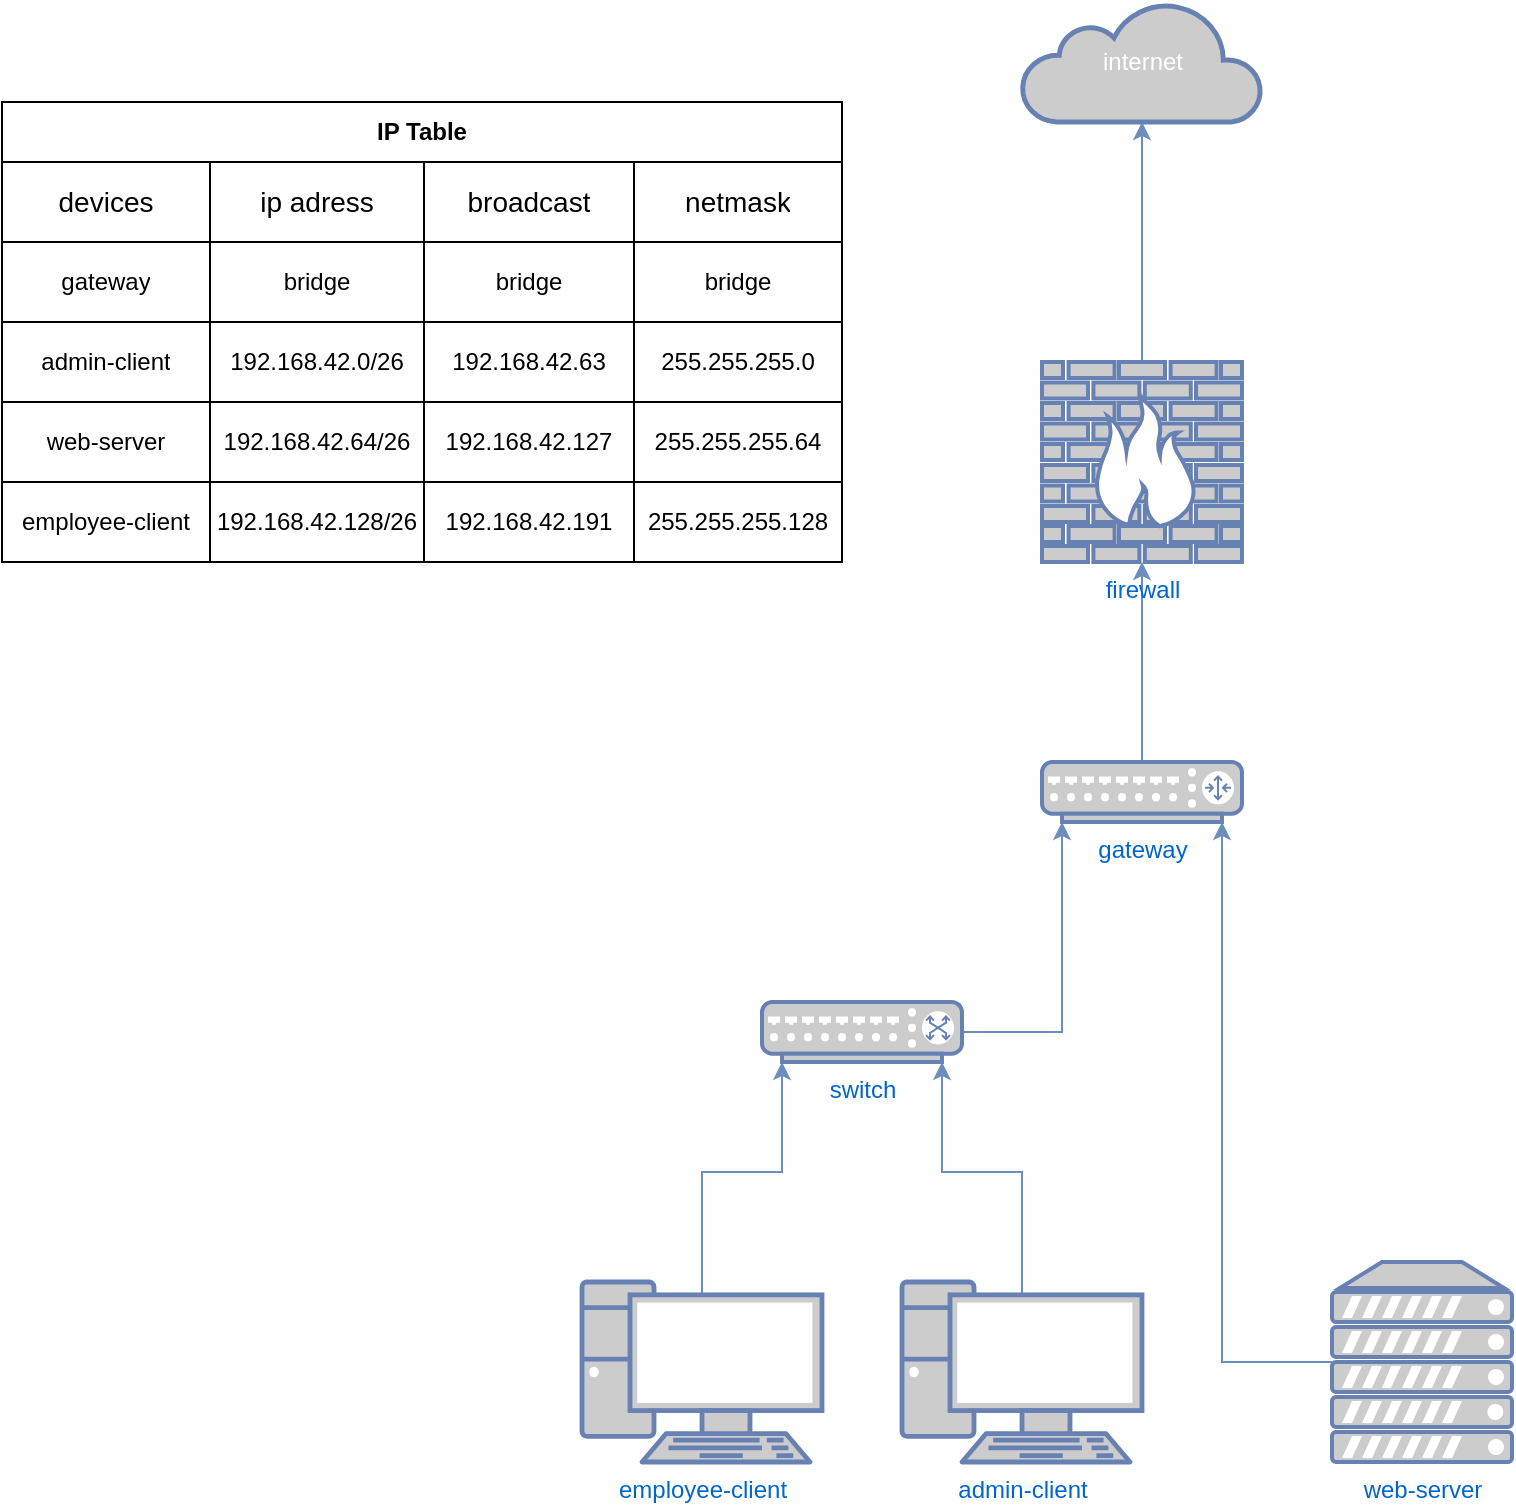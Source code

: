 <mxfile version="13.8.8" type="device"><diagram id="rIlubEMIgpJO_0RQNCYM" name="Page-1"><mxGraphModel dx="1422" dy="762" grid="1" gridSize="10" guides="1" tooltips="1" connect="1" arrows="1" fold="1" page="1" pageScale="1" pageWidth="827" pageHeight="1169" math="0" shadow="0"><root><mxCell id="0"/><mxCell id="1" parent="0"/><mxCell id="qu6s_FC9_fvxd9i89Suj-11" style="edgeStyle=orthogonalEdgeStyle;rounded=0;orthogonalLoop=1;jettySize=auto;html=1;exitX=0.5;exitY=0.07;exitDx=0;exitDy=0;exitPerimeter=0;entryX=0.1;entryY=1;entryDx=0;entryDy=0;entryPerimeter=0;fillColor=#dae8fc;strokeColor=#6c8ebf;" edge="1" parent="1" source="qu6s_FC9_fvxd9i89Suj-4" target="qu6s_FC9_fvxd9i89Suj-8"><mxGeometry relative="1" as="geometry"><mxPoint x="490" y="670" as="targetPoint"/></mxGeometry></mxCell><object label="employee-client&lt;br&gt;" id="qu6s_FC9_fvxd9i89Suj-4"><mxCell style="fontColor=#0066CC;verticalAlign=top;verticalLabelPosition=bottom;labelPosition=center;align=center;html=1;outlineConnect=0;fillColor=#CCCCCC;strokeColor=#6881B3;gradientColor=none;gradientDirection=north;strokeWidth=2;shape=mxgraph.networks.pc;" vertex="1" parent="1"><mxGeometry x="350" y="770" width="120" height="90" as="geometry"/></mxCell></object><mxCell id="qu6s_FC9_fvxd9i89Suj-12" style="edgeStyle=orthogonalEdgeStyle;rounded=0;orthogonalLoop=1;jettySize=auto;html=1;entryX=0.9;entryY=1;entryDx=0;entryDy=0;entryPerimeter=0;fillColor=#dae8fc;strokeColor=#6c8ebf;exitX=0.5;exitY=0.07;exitDx=0;exitDy=0;exitPerimeter=0;" edge="1" parent="1" source="qu6s_FC9_fvxd9i89Suj-13" target="qu6s_FC9_fvxd9i89Suj-8"><mxGeometry relative="1" as="geometry"><mxPoint x="560" y="660" as="targetPoint"/><mxPoint x="555" y="770" as="sourcePoint"/></mxGeometry></mxCell><mxCell id="qu6s_FC9_fvxd9i89Suj-22" style="edgeStyle=orthogonalEdgeStyle;rounded=0;orthogonalLoop=1;jettySize=auto;html=1;entryX=0.1;entryY=1;entryDx=0;entryDy=0;entryPerimeter=0;fillColor=#dae8fc;strokeColor=#6c8ebf;" edge="1" parent="1" source="qu6s_FC9_fvxd9i89Suj-8" target="qu6s_FC9_fvxd9i89Suj-21"><mxGeometry relative="1" as="geometry"/></mxCell><mxCell id="qu6s_FC9_fvxd9i89Suj-8" value="switch" style="fontColor=#0066CC;verticalAlign=top;verticalLabelPosition=bottom;labelPosition=center;align=center;html=1;outlineConnect=0;fillColor=#CCCCCC;strokeColor=#6881B3;gradientColor=none;gradientDirection=north;strokeWidth=2;shape=mxgraph.networks.switch;" vertex="1" parent="1"><mxGeometry x="440" y="630" width="100" height="30" as="geometry"/></mxCell><object label="admin-client" id="qu6s_FC9_fvxd9i89Suj-13"><mxCell style="fontColor=#0066CC;verticalAlign=top;verticalLabelPosition=bottom;labelPosition=center;align=center;html=1;outlineConnect=0;fillColor=#CCCCCC;strokeColor=#6881B3;gradientColor=none;gradientDirection=north;strokeWidth=2;shape=mxgraph.networks.pc;" vertex="1" parent="1"><mxGeometry x="510" y="770" width="120" height="90" as="geometry"/></mxCell></object><mxCell id="qu6s_FC9_fvxd9i89Suj-16" style="edgeStyle=orthogonalEdgeStyle;rounded=0;orthogonalLoop=1;jettySize=auto;html=1;entryX=0.9;entryY=1;entryDx=0;entryDy=0;entryPerimeter=0;fillColor=#dae8fc;strokeColor=#6c8ebf;" edge="1" parent="1" source="qu6s_FC9_fvxd9i89Suj-14" target="qu6s_FC9_fvxd9i89Suj-21"><mxGeometry relative="1" as="geometry"><mxPoint x="770" y="665" as="targetPoint"/></mxGeometry></mxCell><mxCell id="qu6s_FC9_fvxd9i89Suj-14" value="web-server" style="fontColor=#0066CC;verticalAlign=top;verticalLabelPosition=bottom;labelPosition=center;align=center;html=1;outlineConnect=0;fillColor=#CCCCCC;strokeColor=#6881B3;gradientColor=none;gradientDirection=north;strokeWidth=2;shape=mxgraph.networks.server;" vertex="1" parent="1"><mxGeometry x="725" y="760" width="90" height="100" as="geometry"/></mxCell><mxCell id="qu6s_FC9_fvxd9i89Suj-25" style="edgeStyle=orthogonalEdgeStyle;rounded=0;orthogonalLoop=1;jettySize=auto;html=1;fillColor=#dae8fc;strokeColor=#6c8ebf;" edge="1" parent="1" source="qu6s_FC9_fvxd9i89Suj-21" target="qu6s_FC9_fvxd9i89Suj-23"><mxGeometry relative="1" as="geometry"/></mxCell><mxCell id="qu6s_FC9_fvxd9i89Suj-21" value="gateway" style="fontColor=#0066CC;verticalAlign=top;verticalLabelPosition=bottom;labelPosition=center;align=center;html=1;outlineConnect=0;fillColor=#CCCCCC;strokeColor=#6881B3;gradientColor=none;gradientDirection=north;strokeWidth=2;shape=mxgraph.networks.router;" vertex="1" parent="1"><mxGeometry x="580" y="510" width="100" height="30" as="geometry"/></mxCell><mxCell id="qu6s_FC9_fvxd9i89Suj-30" style="edgeStyle=orthogonalEdgeStyle;rounded=0;orthogonalLoop=1;jettySize=auto;html=1;entryX=0.5;entryY=1;entryDx=0;entryDy=0;entryPerimeter=0;fillColor=#dae8fc;strokeColor=#6c8ebf;" edge="1" parent="1" source="qu6s_FC9_fvxd9i89Suj-23" target="qu6s_FC9_fvxd9i89Suj-29"><mxGeometry relative="1" as="geometry"/></mxCell><mxCell id="qu6s_FC9_fvxd9i89Suj-23" value="firewall" style="fontColor=#0066CC;verticalAlign=top;verticalLabelPosition=bottom;labelPosition=center;align=center;html=1;outlineConnect=0;fillColor=#CCCCCC;strokeColor=#6881B3;gradientColor=none;gradientDirection=north;strokeWidth=2;shape=mxgraph.networks.firewall;" vertex="1" parent="1"><mxGeometry x="580" y="310" width="100" height="100" as="geometry"/></mxCell><mxCell id="qu6s_FC9_fvxd9i89Suj-29" value="internet" style="html=1;outlineConnect=0;fillColor=#CCCCCC;strokeColor=#6881B3;gradientColor=none;gradientDirection=north;strokeWidth=2;shape=mxgraph.networks.cloud;fontColor=#ffffff;" vertex="1" parent="1"><mxGeometry x="570" y="130" width="120" height="60" as="geometry"/></mxCell><mxCell id="qu6s_FC9_fvxd9i89Suj-95" value="IP Table" style="shape=table;html=1;whiteSpace=wrap;startSize=30;container=1;collapsible=0;childLayout=tableLayout;fontStyle=1;align=center;flipV=0;flipH=0;direction=east;" vertex="1" parent="1"><mxGeometry x="60" y="180" width="420" height="230" as="geometry"/></mxCell><mxCell id="qu6s_FC9_fvxd9i89Suj-96" value="" style="shape=partialRectangle;html=1;whiteSpace=wrap;collapsible=0;dropTarget=0;pointerEvents=0;fillColor=none;top=0;left=0;bottom=0;right=0;points=[[0,0.5],[1,0.5]];portConstraint=eastwest;fontSize=14;" vertex="1" parent="qu6s_FC9_fvxd9i89Suj-95"><mxGeometry y="30" width="420" height="40" as="geometry"/></mxCell><mxCell id="qu6s_FC9_fvxd9i89Suj-97" value="devices" style="shape=partialRectangle;html=1;whiteSpace=wrap;connectable=0;fillColor=none;top=0;left=0;bottom=0;right=0;overflow=hidden;fontSize=14;" vertex="1" parent="qu6s_FC9_fvxd9i89Suj-96"><mxGeometry width="104" height="40" as="geometry"/></mxCell><mxCell id="qu6s_FC9_fvxd9i89Suj-98" value="&lt;font style=&quot;font-size: 14px&quot;&gt;ip adress&lt;/font&gt;" style="shape=partialRectangle;html=1;whiteSpace=wrap;connectable=0;fillColor=none;top=0;left=0;bottom=0;right=0;overflow=hidden;" vertex="1" parent="qu6s_FC9_fvxd9i89Suj-96"><mxGeometry x="104" width="107" height="40" as="geometry"/></mxCell><mxCell id="qu6s_FC9_fvxd9i89Suj-99" value="&lt;font style=&quot;font-size: 14px&quot;&gt;broadcast&lt;/font&gt;" style="shape=partialRectangle;html=1;whiteSpace=wrap;connectable=0;fillColor=none;top=0;left=0;bottom=0;right=0;overflow=hidden;" vertex="1" parent="qu6s_FC9_fvxd9i89Suj-96"><mxGeometry x="211" width="105" height="40" as="geometry"/></mxCell><mxCell id="qu6s_FC9_fvxd9i89Suj-118" value="&lt;font style=&quot;font-size: 14px&quot;&gt;netmask&lt;/font&gt;" style="shape=partialRectangle;html=1;whiteSpace=wrap;connectable=0;fillColor=none;top=0;left=0;bottom=0;right=0;overflow=hidden;" vertex="1" parent="qu6s_FC9_fvxd9i89Suj-96"><mxGeometry x="316" width="104" height="40" as="geometry"/></mxCell><mxCell id="qu6s_FC9_fvxd9i89Suj-100" value="" style="shape=partialRectangle;html=1;whiteSpace=wrap;collapsible=0;dropTarget=0;pointerEvents=0;fillColor=none;top=0;left=0;bottom=0;right=0;points=[[0,0.5],[1,0.5]];portConstraint=eastwest;" vertex="1" parent="qu6s_FC9_fvxd9i89Suj-95"><mxGeometry y="70" width="420" height="40" as="geometry"/></mxCell><mxCell id="qu6s_FC9_fvxd9i89Suj-101" value="gateway" style="shape=partialRectangle;html=1;whiteSpace=wrap;connectable=0;fillColor=none;top=0;left=0;bottom=0;right=0;overflow=hidden;" vertex="1" parent="qu6s_FC9_fvxd9i89Suj-100"><mxGeometry width="104" height="40" as="geometry"/></mxCell><mxCell id="qu6s_FC9_fvxd9i89Suj-102" value="bridge" style="shape=partialRectangle;html=1;whiteSpace=wrap;connectable=0;fillColor=none;top=0;left=0;bottom=0;right=0;overflow=hidden;" vertex="1" parent="qu6s_FC9_fvxd9i89Suj-100"><mxGeometry x="104" width="107" height="40" as="geometry"/></mxCell><mxCell id="qu6s_FC9_fvxd9i89Suj-103" value="bridge" style="shape=partialRectangle;html=1;whiteSpace=wrap;connectable=0;fillColor=none;top=0;left=0;bottom=0;right=0;overflow=hidden;" vertex="1" parent="qu6s_FC9_fvxd9i89Suj-100"><mxGeometry x="211" width="105" height="40" as="geometry"/></mxCell><mxCell id="qu6s_FC9_fvxd9i89Suj-119" value="bridge" style="shape=partialRectangle;html=1;whiteSpace=wrap;connectable=0;fillColor=none;top=0;left=0;bottom=0;right=0;overflow=hidden;" vertex="1" parent="qu6s_FC9_fvxd9i89Suj-100"><mxGeometry x="316" width="104" height="40" as="geometry"/></mxCell><mxCell id="qu6s_FC9_fvxd9i89Suj-104" value="" style="shape=partialRectangle;html=1;whiteSpace=wrap;collapsible=0;dropTarget=0;pointerEvents=0;fillColor=none;top=0;left=0;bottom=0;right=0;points=[[0,0.5],[1,0.5]];portConstraint=eastwest;" vertex="1" parent="qu6s_FC9_fvxd9i89Suj-95"><mxGeometry y="110" width="420" height="40" as="geometry"/></mxCell><mxCell id="qu6s_FC9_fvxd9i89Suj-105" value="admin-client" style="shape=partialRectangle;html=1;whiteSpace=wrap;connectable=0;fillColor=none;top=0;left=0;bottom=0;right=0;overflow=hidden;" vertex="1" parent="qu6s_FC9_fvxd9i89Suj-104"><mxGeometry width="104" height="40" as="geometry"/></mxCell><mxCell id="qu6s_FC9_fvxd9i89Suj-106" value="192.168.42.0/26" style="shape=partialRectangle;html=1;whiteSpace=wrap;connectable=0;fillColor=none;top=0;left=0;bottom=0;right=0;overflow=hidden;" vertex="1" parent="qu6s_FC9_fvxd9i89Suj-104"><mxGeometry x="104" width="107" height="40" as="geometry"/></mxCell><mxCell id="qu6s_FC9_fvxd9i89Suj-107" value="192.168.42.63" style="shape=partialRectangle;html=1;whiteSpace=wrap;connectable=0;fillColor=none;top=0;left=0;bottom=0;right=0;overflow=hidden;" vertex="1" parent="qu6s_FC9_fvxd9i89Suj-104"><mxGeometry x="211" width="105" height="40" as="geometry"/></mxCell><mxCell id="qu6s_FC9_fvxd9i89Suj-120" value="255.255.255.0" style="shape=partialRectangle;html=1;whiteSpace=wrap;connectable=0;fillColor=none;top=0;left=0;bottom=0;right=0;overflow=hidden;" vertex="1" parent="qu6s_FC9_fvxd9i89Suj-104"><mxGeometry x="316" width="104" height="40" as="geometry"/></mxCell><mxCell id="qu6s_FC9_fvxd9i89Suj-108" value="" style="shape=partialRectangle;html=1;whiteSpace=wrap;collapsible=0;dropTarget=0;pointerEvents=0;fillColor=none;top=0;left=0;bottom=0;right=0;points=[[0,0.5],[1,0.5]];portConstraint=eastwest;" vertex="1" parent="qu6s_FC9_fvxd9i89Suj-95"><mxGeometry y="150" width="420" height="40" as="geometry"/></mxCell><mxCell id="qu6s_FC9_fvxd9i89Suj-109" value="web-server" style="shape=partialRectangle;html=1;whiteSpace=wrap;connectable=0;fillColor=none;top=0;left=0;bottom=0;right=0;overflow=hidden;" vertex="1" parent="qu6s_FC9_fvxd9i89Suj-108"><mxGeometry width="104" height="40" as="geometry"/></mxCell><mxCell id="qu6s_FC9_fvxd9i89Suj-110" value="192.168.42.64/26" style="shape=partialRectangle;html=1;whiteSpace=wrap;connectable=0;fillColor=none;top=0;left=0;bottom=0;right=0;overflow=hidden;" vertex="1" parent="qu6s_FC9_fvxd9i89Suj-108"><mxGeometry x="104" width="107" height="40" as="geometry"/></mxCell><mxCell id="qu6s_FC9_fvxd9i89Suj-111" value="192.168.42.127" style="shape=partialRectangle;html=1;whiteSpace=wrap;connectable=0;fillColor=none;top=0;left=0;bottom=0;right=0;overflow=hidden;" vertex="1" parent="qu6s_FC9_fvxd9i89Suj-108"><mxGeometry x="211" width="105" height="40" as="geometry"/></mxCell><mxCell id="qu6s_FC9_fvxd9i89Suj-121" value="255.255.255.64" style="shape=partialRectangle;html=1;whiteSpace=wrap;connectable=0;fillColor=none;top=0;left=0;bottom=0;right=0;overflow=hidden;" vertex="1" parent="qu6s_FC9_fvxd9i89Suj-108"><mxGeometry x="316" width="104" height="40" as="geometry"/></mxCell><mxCell id="qu6s_FC9_fvxd9i89Suj-112" value="" style="shape=partialRectangle;html=1;whiteSpace=wrap;collapsible=0;dropTarget=0;pointerEvents=0;fillColor=none;top=0;left=0;bottom=0;right=0;points=[[0,0.5],[1,0.5]];portConstraint=eastwest;" vertex="1" parent="qu6s_FC9_fvxd9i89Suj-95"><mxGeometry y="190" width="420" height="40" as="geometry"/></mxCell><mxCell id="qu6s_FC9_fvxd9i89Suj-113" value="employee-client" style="shape=partialRectangle;html=1;whiteSpace=wrap;connectable=0;fillColor=none;top=0;left=0;bottom=0;right=0;overflow=hidden;" vertex="1" parent="qu6s_FC9_fvxd9i89Suj-112"><mxGeometry width="104" height="40" as="geometry"/></mxCell><mxCell id="qu6s_FC9_fvxd9i89Suj-114" value="192.168.42.128/26" style="shape=partialRectangle;html=1;whiteSpace=wrap;connectable=0;fillColor=none;top=0;left=0;bottom=0;right=0;overflow=hidden;" vertex="1" parent="qu6s_FC9_fvxd9i89Suj-112"><mxGeometry x="104" width="107" height="40" as="geometry"/></mxCell><mxCell id="qu6s_FC9_fvxd9i89Suj-115" value="192.168.42.191" style="shape=partialRectangle;html=1;whiteSpace=wrap;connectable=0;fillColor=none;top=0;left=0;bottom=0;right=0;overflow=hidden;" vertex="1" parent="qu6s_FC9_fvxd9i89Suj-112"><mxGeometry x="211" width="105" height="40" as="geometry"/></mxCell><mxCell id="qu6s_FC9_fvxd9i89Suj-122" value="255.255.255.128" style="shape=partialRectangle;html=1;whiteSpace=wrap;connectable=0;fillColor=none;top=0;left=0;bottom=0;right=0;overflow=hidden;" vertex="1" parent="qu6s_FC9_fvxd9i89Suj-112"><mxGeometry x="316" width="104" height="40" as="geometry"/></mxCell></root></mxGraphModel></diagram></mxfile>